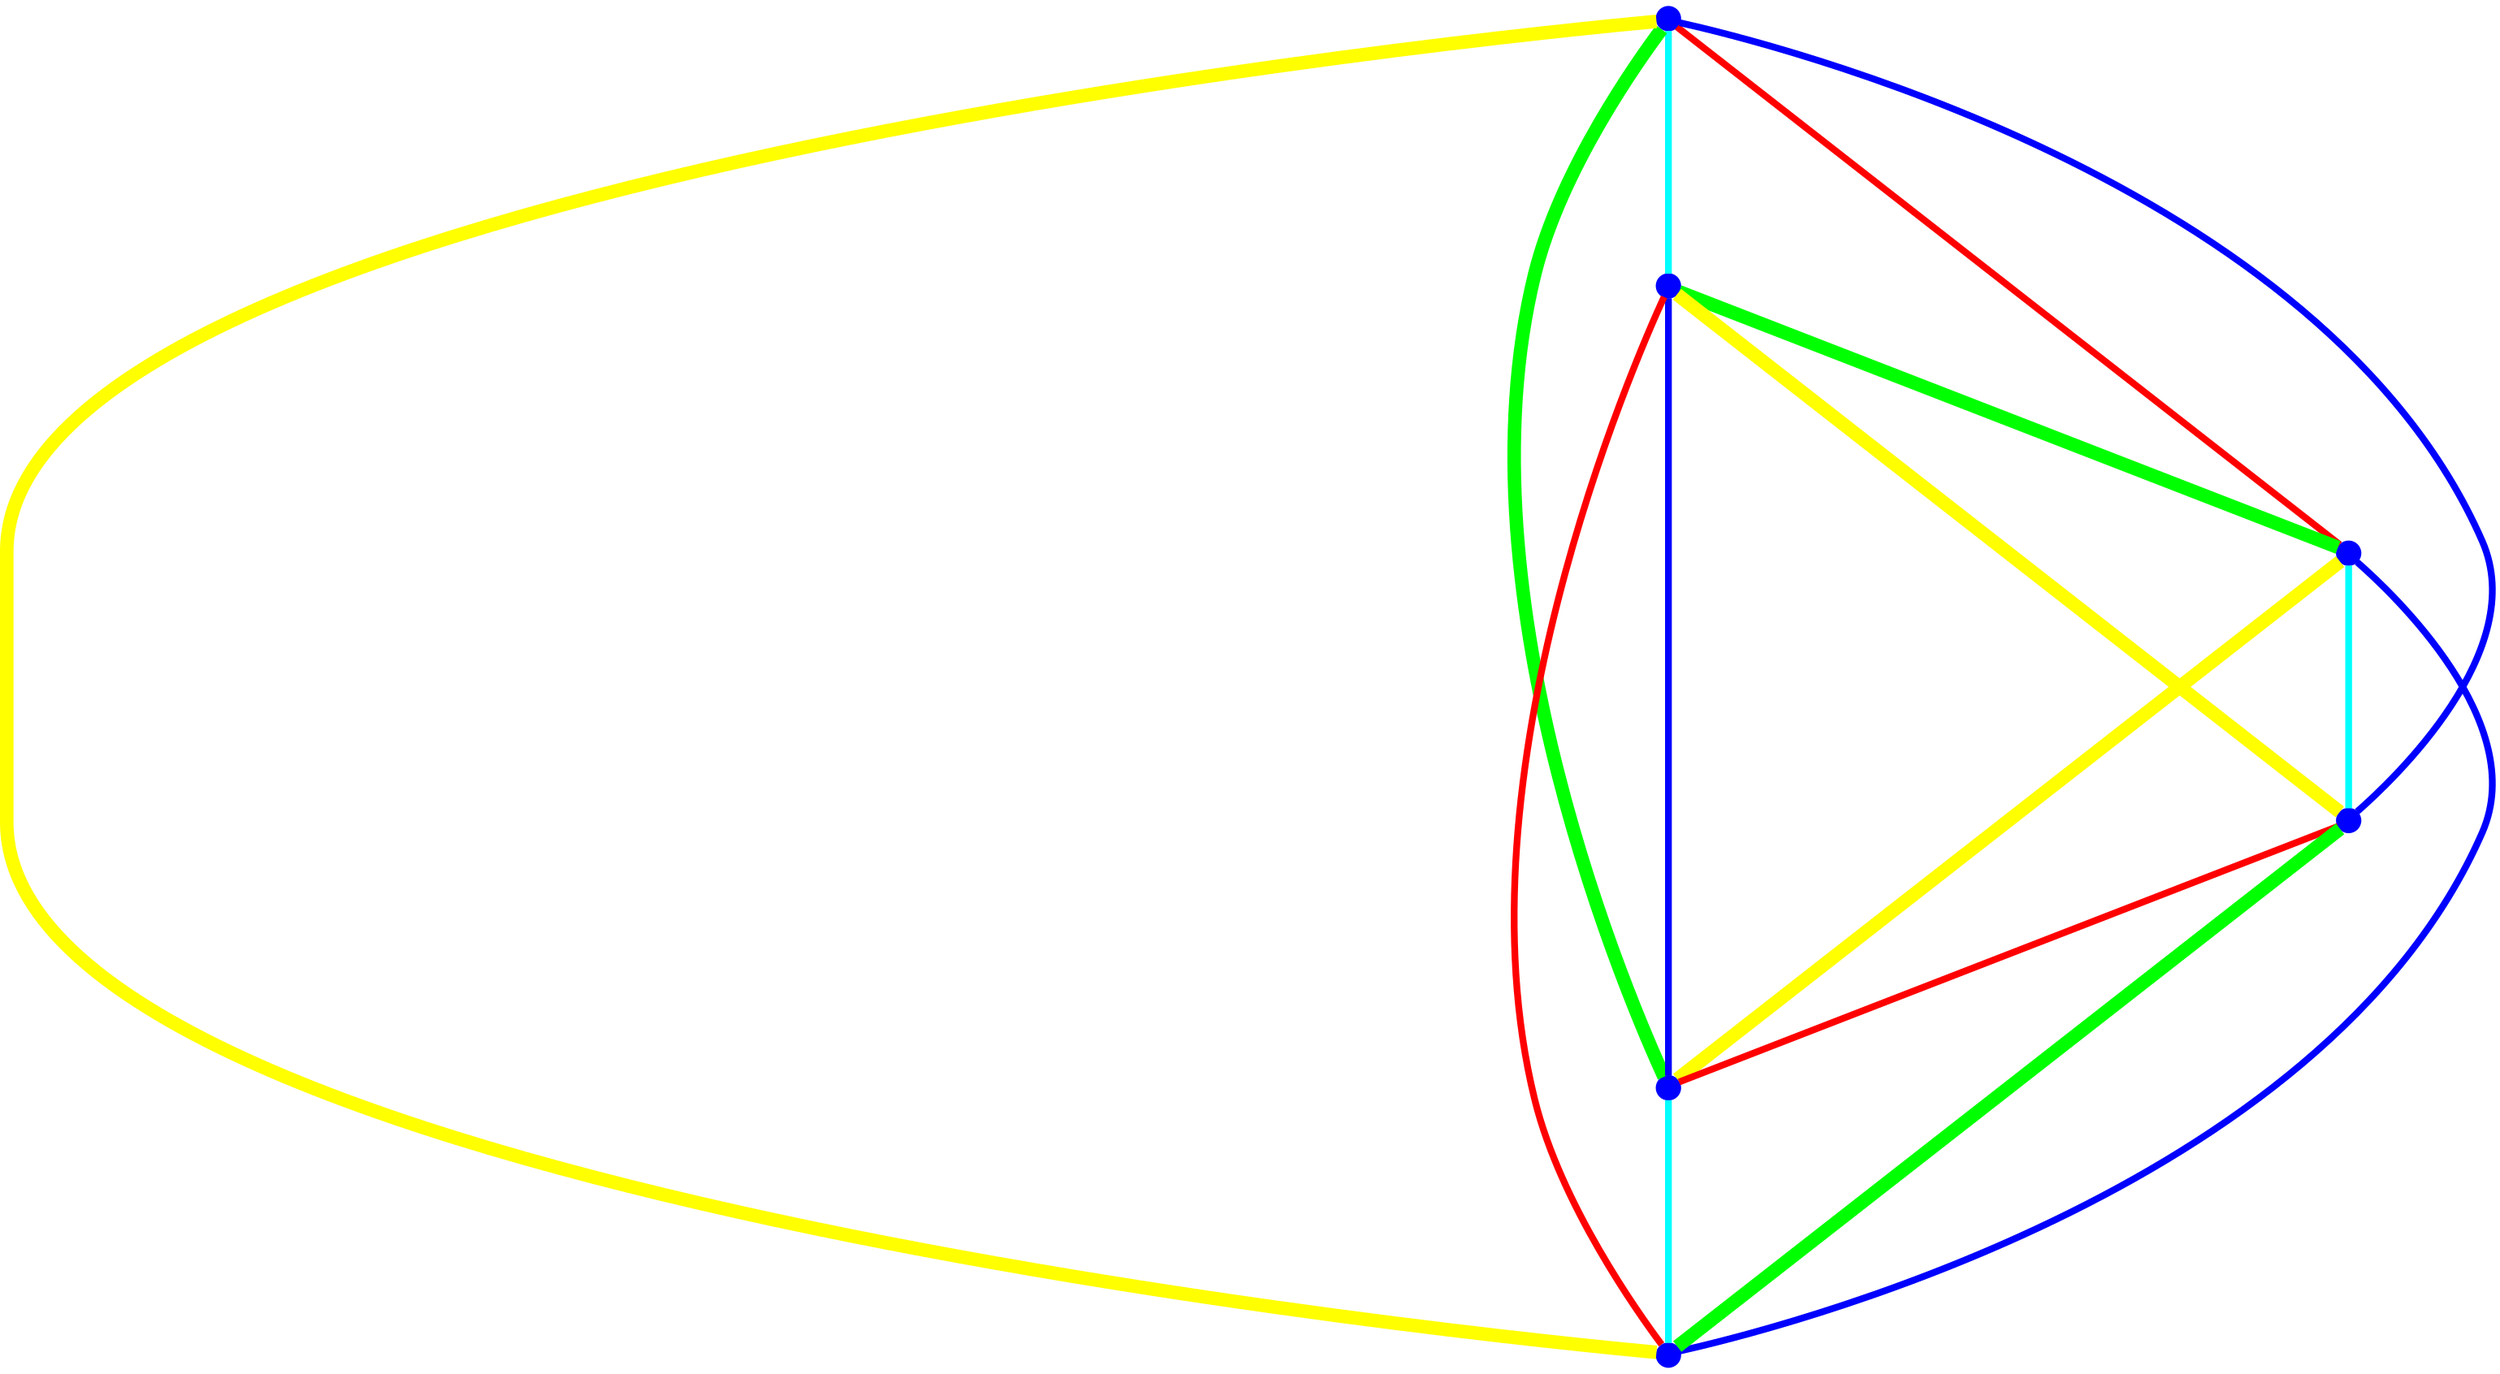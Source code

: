 graph {
ranksep=2
nodesep=2
node [label="" shape=circle style=filled fixedsize=true color=blue fillcolor=blue width=0.2];
"1" -- "2" [style="solid",penwidth="4",color="cyan"];
"1" -- "3" [style="solid",penwidth="4",color="red"];
"1" -- "4" [style="solid",penwidth="4",color="blue"];
"1" -- "5" [style="solid",penwidth="8",color="green"];
"1" -- "6" [style="solid",penwidth="8",color="yellow"];
"2" -- "3" [style="solid",penwidth="8",color="green"];
"2" -- "4" [style="solid",penwidth="8",color="yellow"];
"2" -- "5" [style="solid",penwidth="4",color="blue"];
"2" -- "6" [style="solid",penwidth="4",color="red"];
"3" -- "4" [style="solid",penwidth="4",color="cyan"];
"3" -- "5" [style="solid",penwidth="8",color="yellow"];
"3" -- "6" [style="solid",penwidth="4",color="blue"];
"4" -- "5" [style="solid",penwidth="4",color="red"];
"4" -- "6" [style="solid",penwidth="8",color="green"];
"5" -- "6" [style="solid",penwidth="4",color="cyan"];
}
